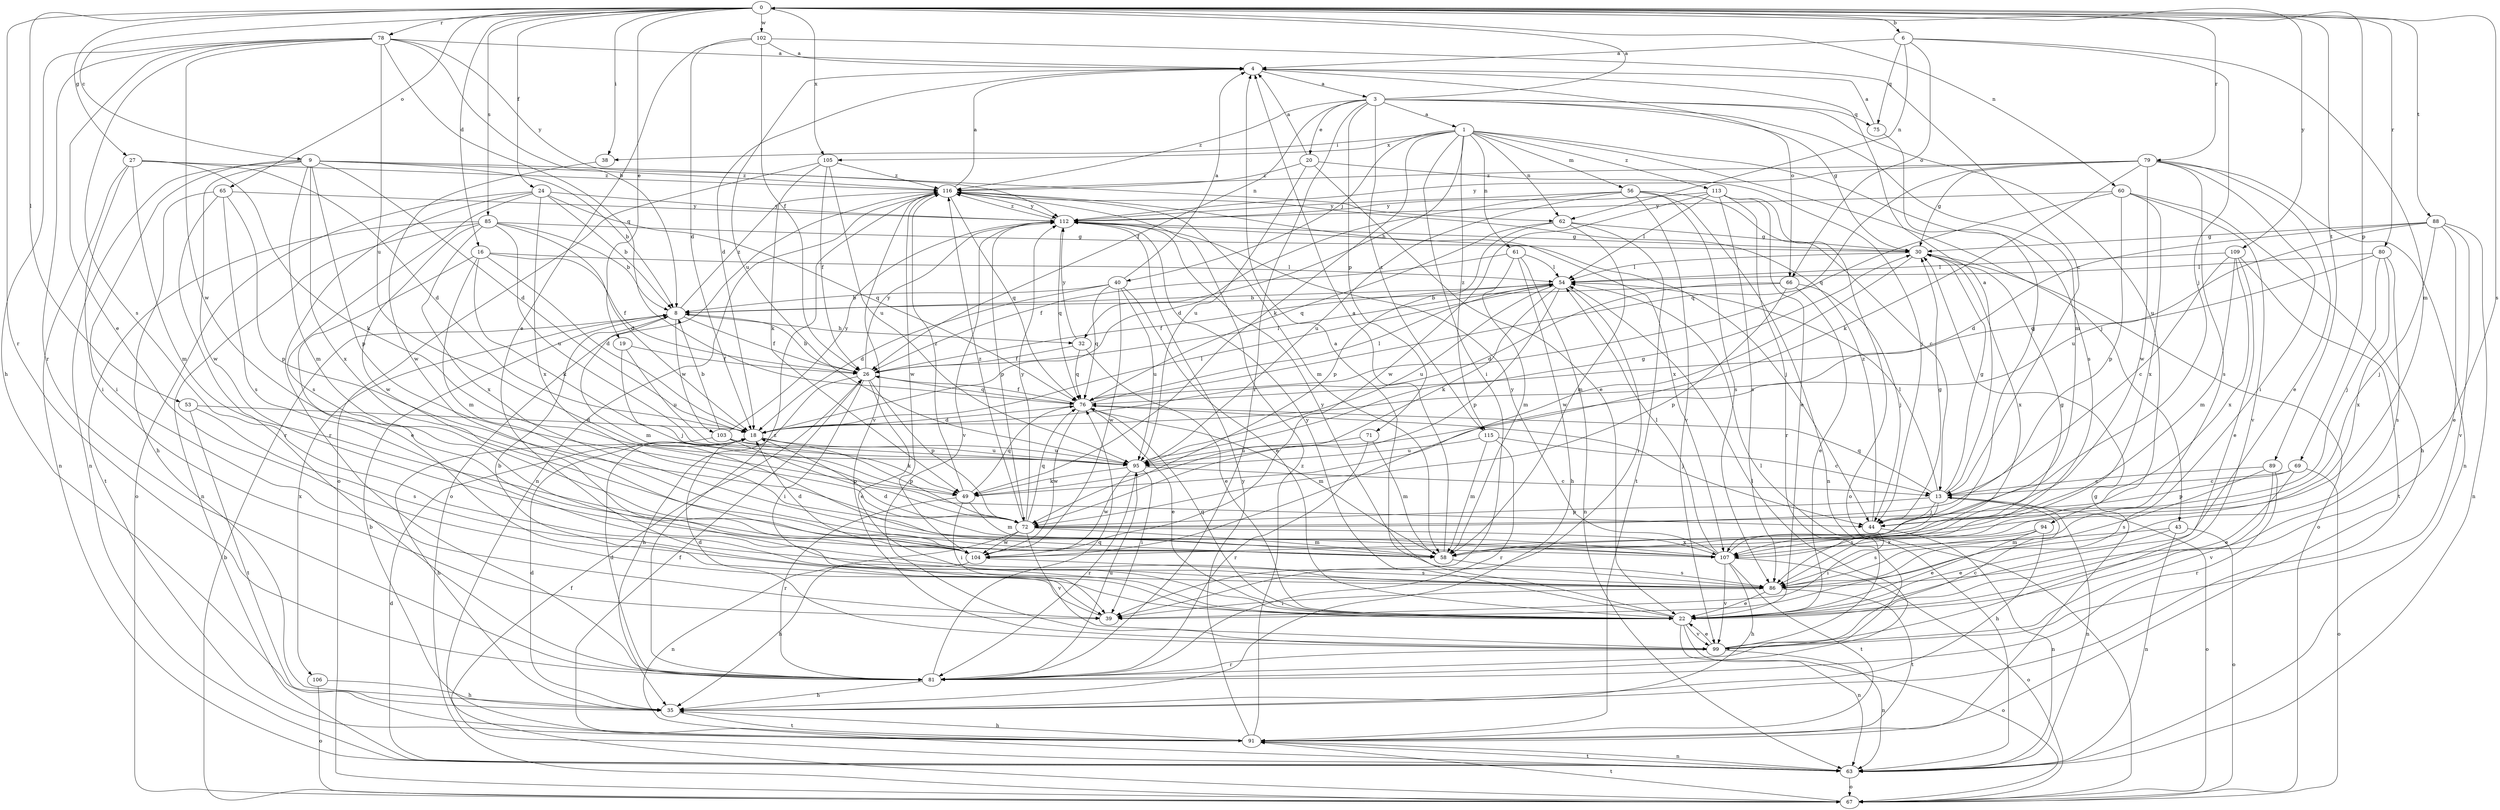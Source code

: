 strict digraph  {
0;
1;
3;
4;
6;
8;
9;
13;
16;
18;
19;
20;
22;
24;
26;
27;
30;
32;
35;
38;
39;
40;
43;
44;
49;
53;
54;
56;
58;
60;
61;
62;
63;
65;
66;
67;
69;
71;
72;
75;
76;
78;
79;
80;
81;
85;
86;
88;
89;
91;
94;
95;
99;
102;
103;
104;
105;
106;
107;
109;
112;
113;
115;
116;
0 -> 6  [label=b];
0 -> 9  [label=c];
0 -> 16  [label=d];
0 -> 19  [label=e];
0 -> 24  [label=f];
0 -> 27  [label=g];
0 -> 38  [label=i];
0 -> 53  [label=l];
0 -> 60  [label=n];
0 -> 65  [label=o];
0 -> 69  [label=p];
0 -> 78  [label=r];
0 -> 79  [label=r];
0 -> 80  [label=r];
0 -> 81  [label=r];
0 -> 85  [label=s];
0 -> 86  [label=s];
0 -> 88  [label=t];
0 -> 89  [label=t];
0 -> 102  [label=w];
0 -> 105  [label=x];
0 -> 109  [label=y];
1 -> 32  [label=h];
1 -> 38  [label=i];
1 -> 39  [label=i];
1 -> 40  [label=j];
1 -> 43  [label=j];
1 -> 49  [label=k];
1 -> 56  [label=m];
1 -> 61  [label=n];
1 -> 62  [label=n];
1 -> 86  [label=s];
1 -> 105  [label=x];
1 -> 113  [label=z];
1 -> 115  [label=z];
3 -> 0  [label=a];
3 -> 1  [label=a];
3 -> 20  [label=e];
3 -> 26  [label=f];
3 -> 30  [label=g];
3 -> 58  [label=m];
3 -> 71  [label=p];
3 -> 75  [label=q];
3 -> 81  [label=r];
3 -> 94  [label=u];
3 -> 115  [label=z];
3 -> 116  [label=z];
4 -> 3  [label=a];
4 -> 18  [label=d];
4 -> 66  [label=o];
4 -> 95  [label=u];
6 -> 4  [label=a];
6 -> 44  [label=j];
6 -> 58  [label=m];
6 -> 62  [label=n];
6 -> 66  [label=o];
6 -> 75  [label=q];
8 -> 26  [label=f];
8 -> 32  [label=h];
8 -> 58  [label=m];
8 -> 103  [label=w];
8 -> 106  [label=x];
8 -> 116  [label=z];
9 -> 8  [label=b];
9 -> 18  [label=d];
9 -> 39  [label=i];
9 -> 58  [label=m];
9 -> 62  [label=n];
9 -> 63  [label=n];
9 -> 72  [label=p];
9 -> 104  [label=w];
9 -> 107  [label=x];
9 -> 116  [label=z];
13 -> 4  [label=a];
13 -> 30  [label=g];
13 -> 44  [label=j];
13 -> 54  [label=l];
13 -> 63  [label=n];
13 -> 67  [label=o];
13 -> 72  [label=p];
13 -> 76  [label=q];
13 -> 86  [label=s];
16 -> 18  [label=d];
16 -> 22  [label=e];
16 -> 26  [label=f];
16 -> 49  [label=k];
16 -> 54  [label=l];
16 -> 58  [label=m];
18 -> 54  [label=l];
18 -> 72  [label=p];
18 -> 95  [label=u];
19 -> 26  [label=f];
19 -> 44  [label=j];
19 -> 95  [label=u];
20 -> 4  [label=a];
20 -> 22  [label=e];
20 -> 44  [label=j];
20 -> 95  [label=u];
20 -> 116  [label=z];
22 -> 4  [label=a];
22 -> 63  [label=n];
22 -> 67  [label=o];
22 -> 76  [label=q];
22 -> 99  [label=v];
22 -> 112  [label=y];
24 -> 8  [label=b];
24 -> 67  [label=o];
24 -> 76  [label=q];
24 -> 81  [label=r];
24 -> 86  [label=s];
24 -> 107  [label=x];
24 -> 112  [label=y];
26 -> 8  [label=b];
26 -> 22  [label=e];
26 -> 35  [label=h];
26 -> 39  [label=i];
26 -> 54  [label=l];
26 -> 72  [label=p];
26 -> 76  [label=q];
26 -> 112  [label=y];
27 -> 18  [label=d];
27 -> 39  [label=i];
27 -> 49  [label=k];
27 -> 58  [label=m];
27 -> 63  [label=n];
27 -> 116  [label=z];
30 -> 54  [label=l];
30 -> 67  [label=o];
30 -> 104  [label=w];
30 -> 107  [label=x];
32 -> 22  [label=e];
32 -> 26  [label=f];
32 -> 76  [label=q];
32 -> 112  [label=y];
35 -> 18  [label=d];
35 -> 91  [label=t];
38 -> 104  [label=w];
39 -> 8  [label=b];
40 -> 4  [label=a];
40 -> 8  [label=b];
40 -> 18  [label=d];
40 -> 22  [label=e];
40 -> 76  [label=q];
40 -> 95  [label=u];
40 -> 104  [label=w];
43 -> 22  [label=e];
43 -> 58  [label=m];
43 -> 63  [label=n];
43 -> 67  [label=o];
44 -> 30  [label=g];
44 -> 39  [label=i];
44 -> 63  [label=n];
44 -> 116  [label=z];
49 -> 39  [label=i];
49 -> 58  [label=m];
49 -> 76  [label=q];
49 -> 81  [label=r];
49 -> 116  [label=z];
53 -> 18  [label=d];
53 -> 86  [label=s];
53 -> 91  [label=t];
54 -> 8  [label=b];
54 -> 26  [label=f];
54 -> 39  [label=i];
54 -> 49  [label=k];
54 -> 72  [label=p];
54 -> 95  [label=u];
56 -> 13  [label=c];
56 -> 18  [label=d];
56 -> 63  [label=n];
56 -> 86  [label=s];
56 -> 95  [label=u];
56 -> 99  [label=v];
56 -> 112  [label=y];
58 -> 4  [label=a];
58 -> 86  [label=s];
60 -> 35  [label=h];
60 -> 72  [label=p];
60 -> 76  [label=q];
60 -> 99  [label=v];
60 -> 107  [label=x];
60 -> 112  [label=y];
61 -> 26  [label=f];
61 -> 35  [label=h];
61 -> 54  [label=l];
61 -> 58  [label=m];
61 -> 63  [label=n];
62 -> 30  [label=g];
62 -> 58  [label=m];
62 -> 72  [label=p];
62 -> 76  [label=q];
62 -> 91  [label=t];
63 -> 18  [label=d];
63 -> 67  [label=o];
63 -> 91  [label=t];
65 -> 35  [label=h];
65 -> 72  [label=p];
65 -> 81  [label=r];
65 -> 86  [label=s];
65 -> 112  [label=y];
66 -> 8  [label=b];
66 -> 18  [label=d];
66 -> 22  [label=e];
66 -> 44  [label=j];
66 -> 72  [label=p];
67 -> 8  [label=b];
67 -> 26  [label=f];
67 -> 91  [label=t];
69 -> 13  [label=c];
69 -> 22  [label=e];
69 -> 67  [label=o];
69 -> 72  [label=p];
71 -> 58  [label=m];
71 -> 81  [label=r];
71 -> 95  [label=u];
72 -> 58  [label=m];
72 -> 63  [label=n];
72 -> 76  [label=q];
72 -> 99  [label=v];
72 -> 104  [label=w];
72 -> 107  [label=x];
72 -> 112  [label=y];
72 -> 116  [label=z];
75 -> 4  [label=a];
75 -> 44  [label=j];
76 -> 18  [label=d];
76 -> 22  [label=e];
76 -> 26  [label=f];
76 -> 44  [label=j];
76 -> 54  [label=l];
76 -> 58  [label=m];
76 -> 104  [label=w];
78 -> 4  [label=a];
78 -> 8  [label=b];
78 -> 22  [label=e];
78 -> 35  [label=h];
78 -> 76  [label=q];
78 -> 81  [label=r];
78 -> 86  [label=s];
78 -> 95  [label=u];
78 -> 104  [label=w];
78 -> 112  [label=y];
79 -> 22  [label=e];
79 -> 30  [label=g];
79 -> 39  [label=i];
79 -> 49  [label=k];
79 -> 63  [label=n];
79 -> 76  [label=q];
79 -> 86  [label=s];
79 -> 104  [label=w];
79 -> 112  [label=y];
79 -> 116  [label=z];
80 -> 44  [label=j];
80 -> 54  [label=l];
80 -> 76  [label=q];
80 -> 86  [label=s];
80 -> 107  [label=x];
81 -> 18  [label=d];
81 -> 35  [label=h];
81 -> 54  [label=l];
81 -> 76  [label=q];
81 -> 95  [label=u];
81 -> 116  [label=z];
85 -> 8  [label=b];
85 -> 18  [label=d];
85 -> 30  [label=g];
85 -> 63  [label=n];
85 -> 91  [label=t];
85 -> 95  [label=u];
85 -> 104  [label=w];
85 -> 107  [label=x];
86 -> 22  [label=e];
86 -> 39  [label=i];
86 -> 91  [label=t];
86 -> 112  [label=y];
88 -> 18  [label=d];
88 -> 22  [label=e];
88 -> 30  [label=g];
88 -> 44  [label=j];
88 -> 63  [label=n];
88 -> 95  [label=u];
88 -> 99  [label=v];
89 -> 13  [label=c];
89 -> 81  [label=r];
89 -> 86  [label=s];
89 -> 99  [label=v];
91 -> 8  [label=b];
91 -> 26  [label=f];
91 -> 30  [label=g];
91 -> 35  [label=h];
91 -> 63  [label=n];
91 -> 112  [label=y];
91 -> 116  [label=z];
94 -> 22  [label=e];
94 -> 35  [label=h];
94 -> 86  [label=s];
94 -> 107  [label=x];
95 -> 13  [label=c];
95 -> 30  [label=g];
95 -> 39  [label=i];
95 -> 49  [label=k];
95 -> 81  [label=r];
95 -> 104  [label=w];
99 -> 13  [label=c];
99 -> 18  [label=d];
99 -> 22  [label=e];
99 -> 54  [label=l];
99 -> 63  [label=n];
99 -> 81  [label=r];
102 -> 4  [label=a];
102 -> 13  [label=c];
102 -> 18  [label=d];
102 -> 22  [label=e];
102 -> 26  [label=f];
103 -> 8  [label=b];
103 -> 35  [label=h];
103 -> 49  [label=k];
103 -> 72  [label=p];
103 -> 95  [label=u];
103 -> 112  [label=y];
104 -> 18  [label=d];
104 -> 35  [label=h];
104 -> 86  [label=s];
105 -> 26  [label=f];
105 -> 49  [label=k];
105 -> 67  [label=o];
105 -> 95  [label=u];
105 -> 116  [label=z];
106 -> 35  [label=h];
106 -> 67  [label=o];
107 -> 18  [label=d];
107 -> 30  [label=g];
107 -> 35  [label=h];
107 -> 54  [label=l];
107 -> 67  [label=o];
107 -> 91  [label=t];
107 -> 99  [label=v];
107 -> 112  [label=y];
109 -> 13  [label=c];
109 -> 22  [label=e];
109 -> 54  [label=l];
109 -> 58  [label=m];
109 -> 91  [label=t];
109 -> 107  [label=x];
112 -> 30  [label=g];
112 -> 44  [label=j];
112 -> 72  [label=p];
112 -> 76  [label=q];
112 -> 99  [label=v];
112 -> 116  [label=z];
113 -> 22  [label=e];
113 -> 54  [label=l];
113 -> 67  [label=o];
113 -> 81  [label=r];
113 -> 86  [label=s];
113 -> 104  [label=w];
113 -> 112  [label=y];
115 -> 13  [label=c];
115 -> 58  [label=m];
115 -> 81  [label=r];
115 -> 95  [label=u];
116 -> 4  [label=a];
116 -> 58  [label=m];
116 -> 63  [label=n];
116 -> 67  [label=o];
116 -> 76  [label=q];
116 -> 99  [label=v];
116 -> 104  [label=w];
116 -> 107  [label=x];
116 -> 112  [label=y];
}
